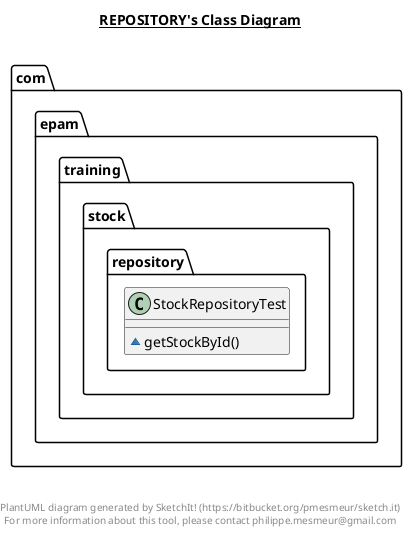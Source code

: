 @startuml

title __REPOSITORY's Class Diagram__\n

  package com.epam.training.stock {
    package com.epam.training.stock.repository {
      class StockRepositoryTest {
          ~ getStockById()
      }
    }
  }
  



right footer


PlantUML diagram generated by SketchIt! (https://bitbucket.org/pmesmeur/sketch.it)
For more information about this tool, please contact philippe.mesmeur@gmail.com
endfooter

@enduml
